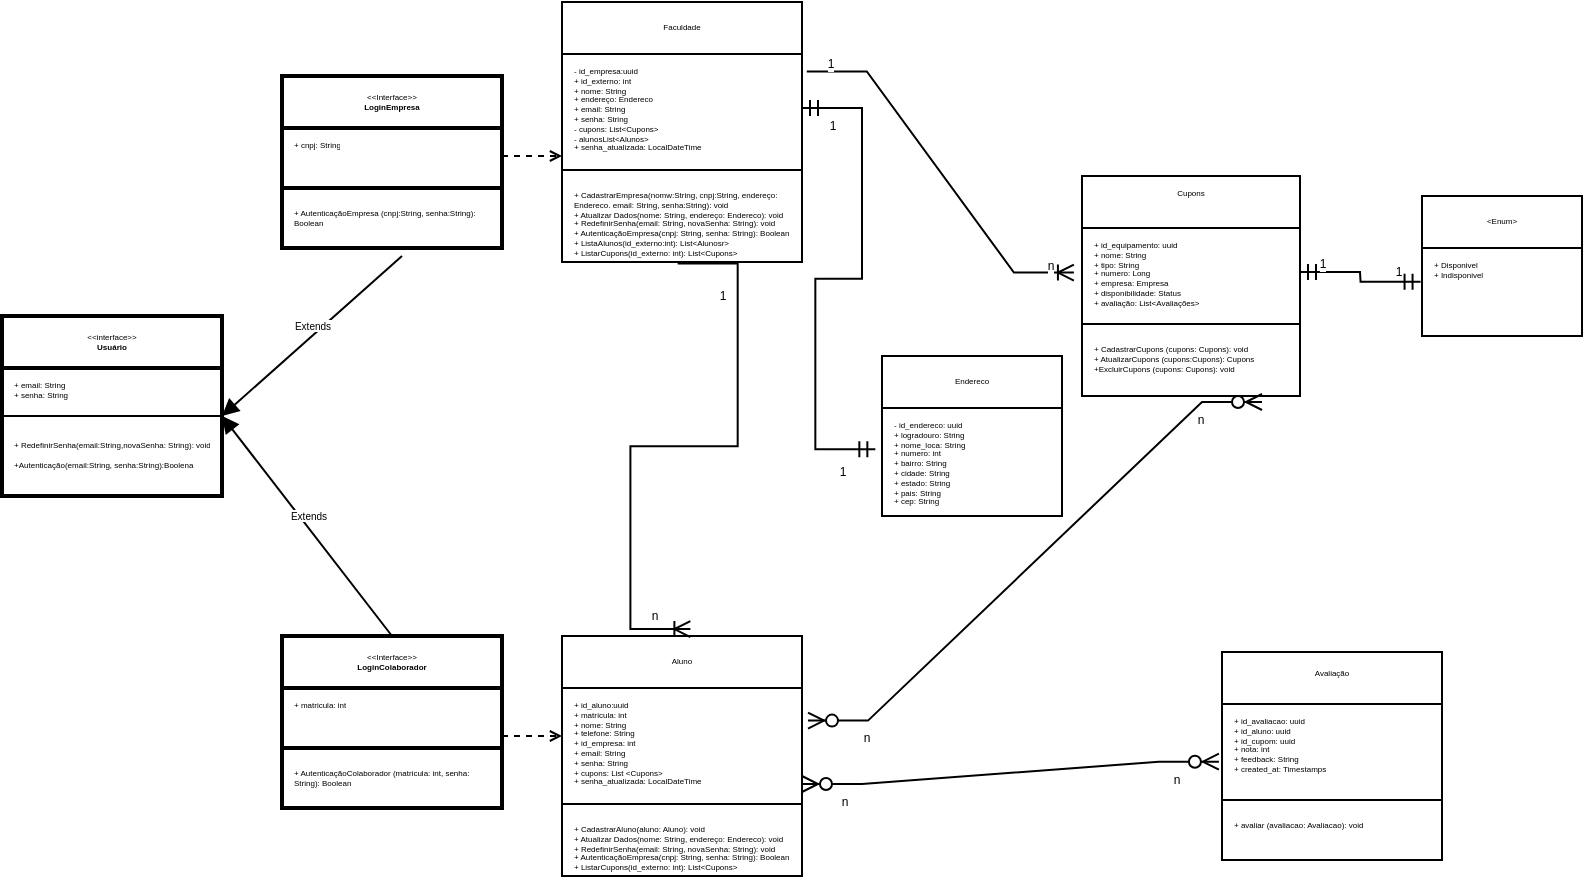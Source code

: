 <mxfile version="24.0.6" type="device">
  <diagram id="C5RBs43oDa-KdzZeNtuy" name="Page-1">
    <mxGraphModel dx="797" dy="351" grid="1" gridSize="10" guides="1" tooltips="1" connect="1" arrows="1" fold="1" page="1" pageScale="1" pageWidth="827" pageHeight="1169" math="0" shadow="0">
      <root>
        <mxCell id="WIyWlLk6GJQsqaUBKTNV-0" />
        <mxCell id="WIyWlLk6GJQsqaUBKTNV-1" parent="WIyWlLk6GJQsqaUBKTNV-0" />
        <mxCell id="FvksJj4i_no2qAITZPdL-0" value="&amp;lt;&amp;lt;interface&amp;gt;&amp;gt;&lt;div&gt;&lt;b&gt;Usuário&lt;/b&gt;&lt;/div&gt;" style="swimlane;fontStyle=0;childLayout=stackLayout;horizontal=1;startSize=26;fillColor=none;horizontalStack=0;resizeParent=1;resizeParentMax=0;resizeLast=0;collapsible=1;marginBottom=0;whiteSpace=wrap;html=1;fontSize=4;strokeWidth=2;" parent="WIyWlLk6GJQsqaUBKTNV-1" vertex="1">
          <mxGeometry x="30" y="230" width="110" height="90" as="geometry">
            <mxRectangle x="100" y="150" width="60" height="26" as="alternateBounds" />
          </mxGeometry>
        </mxCell>
        <mxCell id="FvksJj4i_no2qAITZPdL-1" value="+ email: String&lt;div&gt;+ senha: String&lt;/div&gt;" style="text;strokeColor=none;fillColor=none;align=left;verticalAlign=top;spacingLeft=4;spacingRight=4;overflow=hidden;rotatable=0;points=[[0,0.5],[1,0.5]];portConstraint=eastwest;whiteSpace=wrap;html=1;fontSize=4;" parent="FvksJj4i_no2qAITZPdL-0" vertex="1">
          <mxGeometry y="26" width="110" height="24" as="geometry" />
        </mxCell>
        <mxCell id="yKpozsiW5M5WMIvwTd8L-0" value="&lt;font style=&quot;font-size: 4px;&quot;&gt;+ RedefinirSenha(email:String,novaSenha: String): void&lt;/font&gt;&lt;div style=&quot;font-size: 4px;&quot;&gt;&lt;font style=&quot;font-size: 4px;&quot;&gt;&lt;br style=&quot;font-size: 4px;&quot;&gt;&lt;/font&gt;&lt;/div&gt;&lt;div style=&quot;font-size: 4px;&quot;&gt;&lt;font style=&quot;font-size: 4px;&quot;&gt;+Autenticação(email:String, senha:String):Boolena&lt;/font&gt;&lt;/div&gt;" style="text;strokeColor=default;fillColor=none;align=left;verticalAlign=middle;spacingLeft=4;spacingRight=4;overflow=hidden;rotatable=0;points=[[0,0.5],[1,0.5]];portConstraint=eastwest;whiteSpace=wrap;html=1;fontSize=4;" parent="FvksJj4i_no2qAITZPdL-0" vertex="1">
          <mxGeometry y="50" width="110" height="40" as="geometry" />
        </mxCell>
        <mxCell id="yKpozsiW5M5WMIvwTd8L-2" value="&amp;lt;&amp;lt;Interface&amp;gt;&amp;gt;&lt;div&gt;&lt;b&gt;LoginEmpresa&lt;/b&gt;&lt;/div&gt;" style="swimlane;fontStyle=0;align=center;verticalAlign=middle;childLayout=stackLayout;horizontal=1;startSize=26;horizontalStack=0;resizeParent=1;resizeParentMax=0;resizeLast=0;collapsible=1;marginBottom=0;whiteSpace=wrap;html=1;strokeColor=default;strokeWidth=2;fontFamily=Helvetica;fontSize=4;fontColor=default;fillColor=none;" parent="WIyWlLk6GJQsqaUBKTNV-1" vertex="1">
          <mxGeometry x="170" y="110" width="110" height="86" as="geometry" />
        </mxCell>
        <mxCell id="yKpozsiW5M5WMIvwTd8L-3" value="+ cnpj: String" style="text;strokeColor=none;fillColor=none;align=left;verticalAlign=top;spacingLeft=4;spacingRight=4;overflow=hidden;rotatable=0;points=[[0,0.5],[1,0.5]];portConstraint=eastwest;whiteSpace=wrap;html=1;fontFamily=Helvetica;fontSize=4;fontColor=default;fontStyle=0;" parent="yKpozsiW5M5WMIvwTd8L-2" vertex="1">
          <mxGeometry y="26" width="110" height="26" as="geometry" />
        </mxCell>
        <mxCell id="yKpozsiW5M5WMIvwTd8L-4" value="" style="line;strokeWidth=2;fillColor=none;align=center;verticalAlign=middle;spacingTop=-1;spacingLeft=3;spacingRight=3;rotatable=0;labelPosition=right;points=[];portConstraint=eastwest;strokeColor=default;fontFamily=Helvetica;fontSize=4;fontColor=default;fontStyle=0;" parent="yKpozsiW5M5WMIvwTd8L-2" vertex="1">
          <mxGeometry y="52" width="110" height="8" as="geometry" />
        </mxCell>
        <mxCell id="yKpozsiW5M5WMIvwTd8L-5" value="+ AutenticaçãoEmpresa (cnpj:String, senha:String): Boolean" style="text;strokeColor=none;fillColor=none;align=left;verticalAlign=top;spacingLeft=4;spacingRight=4;overflow=hidden;rotatable=0;points=[[0,0.5],[1,0.5]];portConstraint=eastwest;whiteSpace=wrap;html=1;fontFamily=Helvetica;fontSize=4;fontColor=default;fontStyle=0;" parent="yKpozsiW5M5WMIvwTd8L-2" vertex="1">
          <mxGeometry y="60" width="110" height="26" as="geometry" />
        </mxCell>
        <mxCell id="yKpozsiW5M5WMIvwTd8L-7" value="Extends" style="html=1;verticalAlign=bottom;endArrow=block;curved=0;rounded=0;fontSize=5;" parent="WIyWlLk6GJQsqaUBKTNV-1" edge="1">
          <mxGeometry width="80" relative="1" as="geometry">
            <mxPoint x="230" y="200" as="sourcePoint" />
            <mxPoint x="140" y="280" as="targetPoint" />
          </mxGeometry>
        </mxCell>
        <mxCell id="yKpozsiW5M5WMIvwTd8L-12" value="&amp;lt;&amp;lt;Interface&amp;gt;&amp;gt;&lt;div&gt;&lt;b&gt;LoginColaborador&lt;/b&gt;&lt;/div&gt;" style="swimlane;fontStyle=0;align=center;verticalAlign=middle;childLayout=stackLayout;horizontal=1;startSize=26;horizontalStack=0;resizeParent=1;resizeParentMax=0;resizeLast=0;collapsible=1;marginBottom=0;whiteSpace=wrap;html=1;strokeColor=default;strokeWidth=2;fontFamily=Helvetica;fontSize=4;fontColor=default;fillColor=none;" parent="WIyWlLk6GJQsqaUBKTNV-1" vertex="1">
          <mxGeometry x="170" y="390" width="110" height="86" as="geometry" />
        </mxCell>
        <mxCell id="yKpozsiW5M5WMIvwTd8L-13" value="+ matricula: int" style="text;strokeColor=none;fillColor=none;align=left;verticalAlign=top;spacingLeft=4;spacingRight=4;overflow=hidden;rotatable=0;points=[[0,0.5],[1,0.5]];portConstraint=eastwest;whiteSpace=wrap;html=1;fontFamily=Helvetica;fontSize=4;fontColor=default;fontStyle=0;" parent="yKpozsiW5M5WMIvwTd8L-12" vertex="1">
          <mxGeometry y="26" width="110" height="26" as="geometry" />
        </mxCell>
        <mxCell id="yKpozsiW5M5WMIvwTd8L-14" value="" style="line;strokeWidth=2;fillColor=none;align=center;verticalAlign=middle;spacingTop=-1;spacingLeft=3;spacingRight=3;rotatable=0;labelPosition=right;points=[];portConstraint=eastwest;strokeColor=default;fontFamily=Helvetica;fontSize=4;fontColor=default;fontStyle=0;" parent="yKpozsiW5M5WMIvwTd8L-12" vertex="1">
          <mxGeometry y="52" width="110" height="8" as="geometry" />
        </mxCell>
        <mxCell id="yKpozsiW5M5WMIvwTd8L-15" value="+ AutenticaçãoColaborador (matricula: int, senha: String): Boolean" style="text;strokeColor=none;fillColor=none;align=left;verticalAlign=top;spacingLeft=4;spacingRight=4;overflow=hidden;rotatable=0;points=[[0,0.5],[1,0.5]];portConstraint=eastwest;whiteSpace=wrap;html=1;fontFamily=Helvetica;fontSize=4;fontColor=default;fontStyle=0;" parent="yKpozsiW5M5WMIvwTd8L-12" vertex="1">
          <mxGeometry y="60" width="110" height="26" as="geometry" />
        </mxCell>
        <mxCell id="yKpozsiW5M5WMIvwTd8L-17" value="Extends" style="html=1;verticalAlign=bottom;endArrow=block;curved=0;rounded=0;fontSize=5;exitX=0.5;exitY=0;exitDx=0;exitDy=0;entryX=1.027;entryY=0.125;entryDx=0;entryDy=0;entryPerimeter=0;" parent="WIyWlLk6GJQsqaUBKTNV-1" source="yKpozsiW5M5WMIvwTd8L-12" edge="1">
          <mxGeometry width="80" relative="1" as="geometry">
            <mxPoint x="223.02" y="378.98" as="sourcePoint" />
            <mxPoint x="140.0" y="280" as="targetPoint" />
          </mxGeometry>
        </mxCell>
        <mxCell id="S34Lp0AM1BOrtF_JxziZ-0" value="Faculdade" style="swimlane;fontStyle=0;align=center;verticalAlign=middle;childLayout=stackLayout;horizontal=1;startSize=26;horizontalStack=0;resizeParent=1;resizeParentMax=0;resizeLast=0;collapsible=1;marginBottom=0;whiteSpace=wrap;html=1;strokeColor=default;strokeWidth=1;fontFamily=Helvetica;fontSize=4;fontColor=default;fillColor=none;" parent="WIyWlLk6GJQsqaUBKTNV-1" vertex="1">
          <mxGeometry x="310" y="73" width="120" height="130" as="geometry" />
        </mxCell>
        <mxCell id="S34Lp0AM1BOrtF_JxziZ-1" value="- id_empresa:uuid&lt;div&gt;+ id_externo: int&lt;/div&gt;&lt;div&gt;+ nome: String&lt;/div&gt;&lt;div&gt;+ endereço: Endereco&lt;/div&gt;&lt;div&gt;+ email: String&lt;/div&gt;&lt;div&gt;+ senha: String&lt;/div&gt;&lt;div&gt;- cupons: List&amp;lt;Cupons&amp;gt;&lt;/div&gt;&lt;div&gt;- alunosList&amp;lt;Alunos&amp;gt;&lt;/div&gt;&lt;div&gt;+ senha_atualizada: LocalDateTime&lt;/div&gt;" style="text;strokeColor=none;fillColor=none;align=left;verticalAlign=top;spacingLeft=4;spacingRight=4;overflow=hidden;rotatable=0;points=[[0,0.5],[1,0.5]];portConstraint=eastwest;whiteSpace=wrap;html=1;fontFamily=Helvetica;fontSize=4;fontColor=default;fontStyle=0;" parent="S34Lp0AM1BOrtF_JxziZ-0" vertex="1">
          <mxGeometry y="26" width="120" height="54" as="geometry" />
        </mxCell>
        <mxCell id="S34Lp0AM1BOrtF_JxziZ-2" value="" style="line;strokeWidth=1;fillColor=none;align=center;verticalAlign=middle;spacingTop=-1;spacingLeft=3;spacingRight=3;rotatable=0;labelPosition=right;points=[];portConstraint=eastwest;strokeColor=default;fontFamily=Helvetica;fontSize=4;fontColor=default;fontStyle=0;" parent="S34Lp0AM1BOrtF_JxziZ-0" vertex="1">
          <mxGeometry y="80" width="120" height="8" as="geometry" />
        </mxCell>
        <mxCell id="S34Lp0AM1BOrtF_JxziZ-3" value="+ CadastrarEmpresa(nomw:String, cnpj:String, endereço: Endereco. email: String, senha:String): void&lt;div&gt;+ Atualizar Dados(nome: String, endereço: Endereco): void&amp;nbsp;&lt;/div&gt;&lt;div&gt;+ RedefinirSenha(email: String, novaSenha: String): void&lt;/div&gt;&lt;div&gt;+ AutenticaçãoEmpresa(cnpj: String, senha: String): Boolean&lt;/div&gt;&lt;div&gt;+ ListaAlunos(id_externo:int): List&amp;lt;Alunosr&amp;gt;&lt;/div&gt;&lt;div&gt;+ ListarCupons(id_externo: int): List&amp;lt;Cupons&amp;gt;&lt;/div&gt;" style="text;strokeColor=none;fillColor=none;align=left;verticalAlign=top;spacingLeft=4;spacingRight=4;overflow=hidden;rotatable=0;points=[[0,0.5],[1,0.5]];portConstraint=eastwest;whiteSpace=wrap;html=1;fontFamily=Helvetica;fontSize=4;fontColor=default;fontStyle=0;" parent="S34Lp0AM1BOrtF_JxziZ-0" vertex="1">
          <mxGeometry y="88" width="120" height="42" as="geometry" />
        </mxCell>
        <mxCell id="K5k7aHJ0knSRKEM8WF4J-0" value="Aluno" style="swimlane;fontStyle=0;align=center;verticalAlign=middle;childLayout=stackLayout;horizontal=1;startSize=26;horizontalStack=0;resizeParent=1;resizeParentMax=0;resizeLast=0;collapsible=1;marginBottom=0;whiteSpace=wrap;html=1;strokeColor=default;strokeWidth=1;fontFamily=Helvetica;fontSize=4;fontColor=default;fillColor=none;" parent="WIyWlLk6GJQsqaUBKTNV-1" vertex="1">
          <mxGeometry x="310" y="390" width="120" height="120" as="geometry" />
        </mxCell>
        <mxCell id="K5k7aHJ0knSRKEM8WF4J-1" value="+ id_aluno:uuid&lt;div&gt;+ matrícula: int&lt;/div&gt;&lt;div&gt;+ nome: String&lt;/div&gt;&lt;div&gt;+ telefone: String&lt;/div&gt;&lt;div&gt;+ id_empresa: int&lt;/div&gt;&lt;div&gt;+ email: String&lt;/div&gt;&lt;div&gt;+ senha: String&lt;/div&gt;&lt;div&gt;+ cupons: List &amp;lt;Cupons&amp;gt;&lt;/div&gt;&lt;div&gt;+ senha_atualizada: LocalDateTime&lt;/div&gt;&lt;div&gt;&lt;br&gt;&lt;/div&gt;" style="text;strokeColor=none;fillColor=none;align=left;verticalAlign=top;spacingLeft=4;spacingRight=4;overflow=hidden;rotatable=0;points=[[0,0.5],[1,0.5]];portConstraint=eastwest;whiteSpace=wrap;html=1;fontFamily=Helvetica;fontSize=4;fontColor=default;fontStyle=0;" parent="K5k7aHJ0knSRKEM8WF4J-0" vertex="1">
          <mxGeometry y="26" width="120" height="54" as="geometry" />
        </mxCell>
        <mxCell id="K5k7aHJ0knSRKEM8WF4J-2" value="" style="line;strokeWidth=1;fillColor=none;align=center;verticalAlign=middle;spacingTop=-1;spacingLeft=3;spacingRight=3;rotatable=0;labelPosition=right;points=[];portConstraint=eastwest;strokeColor=default;fontFamily=Helvetica;fontSize=4;fontColor=default;fontStyle=0;" parent="K5k7aHJ0knSRKEM8WF4J-0" vertex="1">
          <mxGeometry y="80" width="120" height="8" as="geometry" />
        </mxCell>
        <mxCell id="K5k7aHJ0knSRKEM8WF4J-3" value="+ CadastrarAluno(aluno: Aluno): void&lt;div&gt;+ Atualizar Dados(nome: String, endereço: Endereco): void&amp;nbsp;&lt;/div&gt;&lt;div&gt;+ RedefinirSenha(email: String, novaSenha: String): void&lt;/div&gt;&lt;div&gt;+ AutenticaçãoEmpresa(cnpj: String, senha: String): Boolean&lt;/div&gt;&lt;div&gt;+ ListarCupons(id_externo: int): List&amp;lt;Cupons&amp;gt;&lt;/div&gt;" style="text;strokeColor=none;fillColor=none;align=left;verticalAlign=top;spacingLeft=4;spacingRight=4;overflow=hidden;rotatable=0;points=[[0,0.5],[1,0.5]];portConstraint=eastwest;whiteSpace=wrap;html=1;fontFamily=Helvetica;fontSize=4;fontColor=default;fontStyle=0;" parent="K5k7aHJ0knSRKEM8WF4J-0" vertex="1">
          <mxGeometry y="88" width="120" height="32" as="geometry" />
        </mxCell>
        <mxCell id="GGQ6fwsEuKa8pnycy1Hb-0" value="Endereco" style="swimlane;fontStyle=0;childLayout=stackLayout;horizontal=1;startSize=26;fillColor=none;horizontalStack=0;resizeParent=1;resizeParentMax=0;resizeLast=0;collapsible=1;marginBottom=0;whiteSpace=wrap;html=1;strokeColor=default;strokeWidth=1;align=center;verticalAlign=middle;fontFamily=Helvetica;fontSize=4;fontColor=default;" parent="WIyWlLk6GJQsqaUBKTNV-1" vertex="1">
          <mxGeometry x="470" y="250" width="90" height="80" as="geometry" />
        </mxCell>
        <mxCell id="GGQ6fwsEuKa8pnycy1Hb-1" value="- id_endereco: uuid&lt;div&gt;+ logradouro: String&lt;/div&gt;&lt;div&gt;+ nome_loca: String&lt;/div&gt;&lt;div&gt;+ numero: int&lt;/div&gt;&lt;div&gt;+ bairro: String&lt;/div&gt;&lt;div&gt;+ cidade: String&lt;/div&gt;&lt;div&gt;+ estado: String&lt;/div&gt;&lt;div&gt;+ pais: String&lt;/div&gt;&lt;div&gt;+ cep: String&lt;/div&gt;" style="text;strokeColor=none;fillColor=none;align=left;verticalAlign=top;spacingLeft=4;spacingRight=4;overflow=hidden;rotatable=0;points=[[0,0.5],[1,0.5]];portConstraint=eastwest;whiteSpace=wrap;html=1;fontFamily=Helvetica;fontSize=4;fontColor=default;fontStyle=0;" parent="GGQ6fwsEuKa8pnycy1Hb-0" vertex="1">
          <mxGeometry y="26" width="90" height="54" as="geometry" />
        </mxCell>
        <mxCell id="XVnDwLYDLdE-HTdhM5Gb-0" value="&lt;span style=&quot;font-weight: normal;&quot;&gt;Cupons&lt;/span&gt;" style="swimlane;fontStyle=1;align=center;verticalAlign=top;childLayout=stackLayout;horizontal=1;startSize=26;horizontalStack=0;resizeParent=1;resizeParentMax=0;resizeLast=0;collapsible=1;marginBottom=0;whiteSpace=wrap;html=1;fontSize=4;" parent="WIyWlLk6GJQsqaUBKTNV-1" vertex="1">
          <mxGeometry x="570" y="160" width="109" height="110" as="geometry" />
        </mxCell>
        <mxCell id="XVnDwLYDLdE-HTdhM5Gb-1" value="+ id_equipamento: uuid&lt;div&gt;+ nome: String&lt;/div&gt;&lt;div&gt;+ tipo: String&lt;/div&gt;&lt;div&gt;+ numero: Long&lt;/div&gt;&lt;div&gt;+ empresa: Empresa&lt;/div&gt;&lt;div&gt;+ disponibilidade: Status&amp;nbsp;&lt;/div&gt;&lt;div&gt;+ avaliação: List&amp;lt;Avaliações&amp;gt;&lt;/div&gt;&lt;div&gt;&lt;br&gt;&lt;/div&gt;" style="text;strokeColor=none;fillColor=none;align=left;verticalAlign=top;spacingLeft=4;spacingRight=4;overflow=hidden;rotatable=0;points=[[0,0.5],[1,0.5]];portConstraint=eastwest;whiteSpace=wrap;html=1;fontSize=4;" parent="XVnDwLYDLdE-HTdhM5Gb-0" vertex="1">
          <mxGeometry y="26" width="109" height="44" as="geometry" />
        </mxCell>
        <mxCell id="XVnDwLYDLdE-HTdhM5Gb-2" value="" style="line;strokeWidth=1;fillColor=none;align=left;verticalAlign=middle;spacingTop=-1;spacingLeft=3;spacingRight=3;rotatable=0;labelPosition=right;points=[];portConstraint=eastwest;strokeColor=inherit;" parent="XVnDwLYDLdE-HTdhM5Gb-0" vertex="1">
          <mxGeometry y="70" width="109" height="8" as="geometry" />
        </mxCell>
        <mxCell id="XVnDwLYDLdE-HTdhM5Gb-3" value="+ CadastrarCupons (cupons: Cupons): void&lt;div&gt;+ AtualizarCupons (cupons:Cupons): Cupons&lt;/div&gt;&lt;div&gt;+ExcluirCupons (cupons: Cupons): void&lt;/div&gt;" style="text;strokeColor=none;fillColor=none;align=left;verticalAlign=top;spacingLeft=4;spacingRight=4;overflow=hidden;rotatable=0;points=[[0,0.5],[1,0.5]];portConstraint=eastwest;whiteSpace=wrap;html=1;fontSize=4;" parent="XVnDwLYDLdE-HTdhM5Gb-0" vertex="1">
          <mxGeometry y="78" width="109" height="32" as="geometry" />
        </mxCell>
        <mxCell id="XVnDwLYDLdE-HTdhM5Gb-4" value="&amp;lt;Enum&amp;gt;" style="swimlane;fontStyle=0;childLayout=stackLayout;horizontal=1;startSize=26;fillColor=none;horizontalStack=0;resizeParent=1;resizeParentMax=0;resizeLast=0;collapsible=1;marginBottom=0;whiteSpace=wrap;html=1;fontSize=4;" parent="WIyWlLk6GJQsqaUBKTNV-1" vertex="1">
          <mxGeometry x="740" y="170" width="80" height="70" as="geometry" />
        </mxCell>
        <mxCell id="XVnDwLYDLdE-HTdhM5Gb-5" value="+ Disponivel&lt;div style=&quot;font-size: 4px;&quot;&gt;+ Indisponivel&lt;/div&gt;" style="text;strokeColor=none;fillColor=none;align=left;verticalAlign=top;spacingLeft=4;spacingRight=4;overflow=hidden;rotatable=0;points=[[0,0.5],[1,0.5]];portConstraint=eastwest;whiteSpace=wrap;html=1;fontSize=4;" parent="XVnDwLYDLdE-HTdhM5Gb-4" vertex="1">
          <mxGeometry y="26" width="80" height="44" as="geometry" />
        </mxCell>
        <mxCell id="XVnDwLYDLdE-HTdhM5Gb-8" value="Avaliação&lt;div&gt;&lt;br&gt;&lt;/div&gt;" style="swimlane;fontStyle=0;align=center;verticalAlign=middle;childLayout=stackLayout;horizontal=1;startSize=26;horizontalStack=0;resizeParent=1;resizeParentMax=0;resizeLast=0;collapsible=1;marginBottom=0;whiteSpace=wrap;html=1;strokeColor=default;fontFamily=Helvetica;fontSize=4;fontColor=default;fillColor=none;" parent="WIyWlLk6GJQsqaUBKTNV-1" vertex="1">
          <mxGeometry x="640" y="398" width="110" height="104" as="geometry" />
        </mxCell>
        <mxCell id="XVnDwLYDLdE-HTdhM5Gb-9" value="+ id_avaliacao: uuid&lt;div&gt;+ id_aluno: uuid&lt;/div&gt;&lt;div&gt;+ id_cupom: uuid&lt;/div&gt;&lt;div&gt;+ nota: int&lt;/div&gt;&lt;div&gt;+ feedback: String&lt;/div&gt;&lt;div&gt;+ created_at: Timestamps&lt;/div&gt;" style="text;strokeColor=none;fillColor=none;align=left;verticalAlign=top;spacingLeft=4;spacingRight=4;overflow=hidden;rotatable=0;points=[[0,0.5],[1,0.5]];portConstraint=eastwest;whiteSpace=wrap;html=1;fontFamily=Helvetica;fontSize=4;fontColor=default;fontStyle=0;" parent="XVnDwLYDLdE-HTdhM5Gb-8" vertex="1">
          <mxGeometry y="26" width="110" height="44" as="geometry" />
        </mxCell>
        <mxCell id="XVnDwLYDLdE-HTdhM5Gb-10" value="" style="line;strokeWidth=1;fillColor=none;align=center;verticalAlign=middle;spacingTop=-1;spacingLeft=3;spacingRight=3;rotatable=0;labelPosition=right;points=[];portConstraint=eastwest;strokeColor=default;fontFamily=Helvetica;fontSize=4;fontColor=default;fontStyle=0;" parent="XVnDwLYDLdE-HTdhM5Gb-8" vertex="1">
          <mxGeometry y="70" width="110" height="8" as="geometry" />
        </mxCell>
        <mxCell id="XVnDwLYDLdE-HTdhM5Gb-11" value="+ avaliar (avaliacao: Avaliacao): void" style="text;strokeColor=none;fillColor=none;align=left;verticalAlign=top;spacingLeft=4;spacingRight=4;overflow=hidden;rotatable=0;points=[[0,0.5],[1,0.5]];portConstraint=eastwest;whiteSpace=wrap;html=1;fontFamily=Helvetica;fontSize=4;fontColor=default;fontStyle=0;" parent="XVnDwLYDLdE-HTdhM5Gb-8" vertex="1">
          <mxGeometry y="78" width="110" height="26" as="geometry" />
        </mxCell>
        <mxCell id="OdBVhsZsT7aNZfik-Ee8-0" value="" style="endArrow=open;endSize=4;dashed=1;html=1;rounded=0;startSize=3;jumpSize=3;" edge="1" parent="WIyWlLk6GJQsqaUBKTNV-1">
          <mxGeometry width="160" relative="1" as="geometry">
            <mxPoint x="280" y="440" as="sourcePoint" />
            <mxPoint x="310" y="440" as="targetPoint" />
          </mxGeometry>
        </mxCell>
        <mxCell id="OdBVhsZsT7aNZfik-Ee8-1" value="" style="endArrow=open;endSize=4;dashed=1;html=1;rounded=0;startSize=3;jumpSize=3;" edge="1" parent="WIyWlLk6GJQsqaUBKTNV-1">
          <mxGeometry width="160" relative="1" as="geometry">
            <mxPoint x="280" y="150" as="sourcePoint" />
            <mxPoint x="310" y="150" as="targetPoint" />
          </mxGeometry>
        </mxCell>
        <mxCell id="OdBVhsZsT7aNZfik-Ee8-10" value="" style="edgeStyle=entityRelationEdgeStyle;fontSize=12;html=1;endArrow=ERmandOne;startArrow=ERmandOne;rounded=0;entryX=1;entryY=0.5;entryDx=0;entryDy=0;exitX=-0.037;exitY=0.383;exitDx=0;exitDy=0;exitPerimeter=0;" edge="1" parent="WIyWlLk6GJQsqaUBKTNV-1" source="GGQ6fwsEuKa8pnycy1Hb-1" target="S34Lp0AM1BOrtF_JxziZ-1">
          <mxGeometry width="100" height="100" relative="1" as="geometry">
            <mxPoint x="530" y="220" as="sourcePoint" />
            <mxPoint x="590" y="210" as="targetPoint" />
            <Array as="points">
              <mxPoint x="515" y="210" />
              <mxPoint x="470" y="150" />
              <mxPoint x="460" y="130" />
              <mxPoint x="470" y="126" />
              <mxPoint x="530" y="160" />
              <mxPoint x="510" y="150" />
            </Array>
          </mxGeometry>
        </mxCell>
        <mxCell id="OdBVhsZsT7aNZfik-Ee8-13" value="1" style="edgeLabel;html=1;align=center;verticalAlign=top;resizable=0;points=[];fontSize=6;" vertex="1" connectable="0" parent="OdBVhsZsT7aNZfik-Ee8-10">
          <mxGeometry x="-0.867" y="1" relative="1" as="geometry">
            <mxPoint as="offset" />
          </mxGeometry>
        </mxCell>
        <mxCell id="OdBVhsZsT7aNZfik-Ee8-14" value="1" style="edgeLabel;html=1;align=center;verticalAlign=top;resizable=0;points=[];fontSize=6;" vertex="1" connectable="0" parent="OdBVhsZsT7aNZfik-Ee8-10">
          <mxGeometry x="0.88" y="-1" relative="1" as="geometry">
            <mxPoint as="offset" />
          </mxGeometry>
        </mxCell>
        <mxCell id="OdBVhsZsT7aNZfik-Ee8-17" value="" style="edgeStyle=entityRelationEdgeStyle;fontSize=12;html=1;endArrow=ERoneToMany;rounded=0;exitX=0.482;exitY=1.017;exitDx=0;exitDy=0;exitPerimeter=0;entryX=0.535;entryY=-0.029;entryDx=0;entryDy=0;entryPerimeter=0;" edge="1" parent="WIyWlLk6GJQsqaUBKTNV-1" source="S34Lp0AM1BOrtF_JxziZ-3" target="K5k7aHJ0knSRKEM8WF4J-0">
          <mxGeometry width="100" height="100" relative="1" as="geometry">
            <mxPoint x="390" y="320" as="sourcePoint" />
            <mxPoint x="520" y="480" as="targetPoint" />
            <Array as="points">
              <mxPoint x="380" y="290" />
              <mxPoint x="410" y="330" />
              <mxPoint x="340" y="320" />
              <mxPoint x="360" y="330" />
              <mxPoint x="430" y="370" />
              <mxPoint x="413" y="306.054" />
              <mxPoint x="360" y="210" />
              <mxPoint x="367.98" y="339.044" />
              <mxPoint x="357.98" y="239.044" />
              <mxPoint x="337.98" y="229.044" />
              <mxPoint x="287.98" y="269.044" />
              <mxPoint x="412.96" y="329.044" />
              <mxPoint x="402.96" y="269.044" />
            </Array>
          </mxGeometry>
        </mxCell>
        <mxCell id="OdBVhsZsT7aNZfik-Ee8-25" value="1" style="edgeLabel;html=1;align=center;verticalAlign=top;resizable=0;points=[];fontSize=6;" vertex="1" connectable="0" parent="OdBVhsZsT7aNZfik-Ee8-17">
          <mxGeometry x="-0.728" y="-2" relative="1" as="geometry">
            <mxPoint x="-6" y="-4" as="offset" />
          </mxGeometry>
        </mxCell>
        <mxCell id="OdBVhsZsT7aNZfik-Ee8-26" value="n" style="edgeLabel;html=1;align=center;verticalAlign=bottom;resizable=0;points=[];fontSize=6;" vertex="1" connectable="0" parent="OdBVhsZsT7aNZfik-Ee8-17">
          <mxGeometry x="0.872" y="1" relative="1" as="geometry">
            <mxPoint as="offset" />
          </mxGeometry>
        </mxCell>
        <mxCell id="OdBVhsZsT7aNZfik-Ee8-27" value="" style="edgeStyle=entityRelationEdgeStyle;fontSize=12;html=1;endArrow=ERzeroToMany;endFill=1;startArrow=ERzeroToMany;rounded=0;entryX=-0.014;entryY=0.656;entryDx=0;entryDy=0;entryPerimeter=0;exitX=1.015;exitY=0.397;exitDx=0;exitDy=0;exitPerimeter=0;" edge="1" parent="WIyWlLk6GJQsqaUBKTNV-1" target="XVnDwLYDLdE-HTdhM5Gb-9">
          <mxGeometry width="100" height="100" relative="1" as="geometry">
            <mxPoint x="430.0" y="463.998" as="sourcePoint" />
            <mxPoint x="726.66" y="447.98" as="targetPoint" />
            <Array as="points">
              <mxPoint x="368.2" y="546.56" />
            </Array>
          </mxGeometry>
        </mxCell>
        <mxCell id="OdBVhsZsT7aNZfik-Ee8-28" value="n" style="edgeLabel;html=1;align=center;verticalAlign=top;resizable=0;points=[];fontSize=6;" vertex="1" connectable="0" parent="OdBVhsZsT7aNZfik-Ee8-27">
          <mxGeometry x="-0.803" y="1" relative="1" as="geometry">
            <mxPoint as="offset" />
          </mxGeometry>
        </mxCell>
        <mxCell id="OdBVhsZsT7aNZfik-Ee8-29" value="n" style="edgeLabel;html=1;align=center;verticalAlign=top;resizable=0;points=[];fontSize=6;" vertex="1" connectable="0" parent="OdBVhsZsT7aNZfik-Ee8-27">
          <mxGeometry x="0.793" y="1" relative="1" as="geometry">
            <mxPoint as="offset" />
          </mxGeometry>
        </mxCell>
        <mxCell id="OdBVhsZsT7aNZfik-Ee8-30" value="" style="edgeStyle=entityRelationEdgeStyle;fontSize=12;html=1;endArrow=ERoneToMany;rounded=0;exitX=1.02;exitY=0.161;exitDx=0;exitDy=0;exitPerimeter=0;entryX=-0.037;entryY=0.506;entryDx=0;entryDy=0;entryPerimeter=0;" edge="1" parent="WIyWlLk6GJQsqaUBKTNV-1" source="S34Lp0AM1BOrtF_JxziZ-1" target="XVnDwLYDLdE-HTdhM5Gb-1">
          <mxGeometry width="100" height="100" relative="1" as="geometry">
            <mxPoint x="500" y="170" as="sourcePoint" />
            <mxPoint x="600" y="70" as="targetPoint" />
          </mxGeometry>
        </mxCell>
        <mxCell id="OdBVhsZsT7aNZfik-Ee8-31" value="1" style="edgeLabel;html=1;align=center;verticalAlign=bottom;resizable=0;points=[];fontSize=6;" vertex="1" connectable="0" parent="OdBVhsZsT7aNZfik-Ee8-30">
          <mxGeometry x="-0.88" y="-2" relative="1" as="geometry">
            <mxPoint as="offset" />
          </mxGeometry>
        </mxCell>
        <mxCell id="OdBVhsZsT7aNZfik-Ee8-32" value="n" style="edgeLabel;html=1;align=center;verticalAlign=bottom;resizable=0;points=[];fontSize=6;" vertex="1" connectable="0" parent="OdBVhsZsT7aNZfik-Ee8-30">
          <mxGeometry x="0.865" y="-2" relative="1" as="geometry">
            <mxPoint as="offset" />
          </mxGeometry>
        </mxCell>
        <mxCell id="OdBVhsZsT7aNZfik-Ee8-33" value="" style="edgeStyle=entityRelationEdgeStyle;fontSize=12;html=1;endArrow=ERzeroToMany;endFill=1;startArrow=ERzeroToMany;rounded=0;exitX=1.025;exitY=0.302;exitDx=0;exitDy=0;exitPerimeter=0;" edge="1" parent="WIyWlLk6GJQsqaUBKTNV-1" source="K5k7aHJ0knSRKEM8WF4J-1">
          <mxGeometry width="100" height="100" relative="1" as="geometry">
            <mxPoint x="440.0" y="437.578" as="sourcePoint" />
            <mxPoint x="660" y="273" as="targetPoint" />
            <Array as="points">
              <mxPoint x="378.2" y="520.14" />
              <mxPoint x="580" y="370" />
            </Array>
          </mxGeometry>
        </mxCell>
        <mxCell id="OdBVhsZsT7aNZfik-Ee8-34" value="n" style="edgeLabel;html=1;align=center;verticalAlign=top;resizable=0;points=[];fontSize=6;" vertex="1" connectable="0" parent="OdBVhsZsT7aNZfik-Ee8-33">
          <mxGeometry x="-0.803" y="1" relative="1" as="geometry">
            <mxPoint as="offset" />
          </mxGeometry>
        </mxCell>
        <mxCell id="OdBVhsZsT7aNZfik-Ee8-35" value="n" style="edgeLabel;html=1;align=center;verticalAlign=top;resizable=0;points=[];fontSize=6;" vertex="1" connectable="0" parent="OdBVhsZsT7aNZfik-Ee8-33">
          <mxGeometry x="0.793" y="1" relative="1" as="geometry">
            <mxPoint as="offset" />
          </mxGeometry>
        </mxCell>
        <mxCell id="OdBVhsZsT7aNZfik-Ee8-37" value="" style="edgeStyle=entityRelationEdgeStyle;fontSize=12;html=1;endArrow=ERmandOne;startArrow=ERmandOne;rounded=0;entryX=-0.009;entryY=0.383;entryDx=0;entryDy=0;entryPerimeter=0;exitX=1;exitY=0.5;exitDx=0;exitDy=0;" edge="1" parent="WIyWlLk6GJQsqaUBKTNV-1" source="XVnDwLYDLdE-HTdhM5Gb-1" target="XVnDwLYDLdE-HTdhM5Gb-5">
          <mxGeometry width="100" height="100" relative="1" as="geometry">
            <mxPoint x="650" y="310" as="sourcePoint" />
            <mxPoint x="750" y="210" as="targetPoint" />
          </mxGeometry>
        </mxCell>
        <mxCell id="OdBVhsZsT7aNZfik-Ee8-38" value="1" style="edgeLabel;html=1;align=center;verticalAlign=bottom;resizable=0;points=[];fontSize=6;" vertex="1" connectable="0" parent="OdBVhsZsT7aNZfik-Ee8-37">
          <mxGeometry x="-0.655" y="-1" relative="1" as="geometry">
            <mxPoint as="offset" />
          </mxGeometry>
        </mxCell>
        <mxCell id="OdBVhsZsT7aNZfik-Ee8-39" value="1" style="edgeLabel;html=1;align=center;verticalAlign=bottom;resizable=0;points=[];fontSize=6;" vertex="1" connectable="0" parent="OdBVhsZsT7aNZfik-Ee8-37">
          <mxGeometry x="0.643" y="-1" relative="1" as="geometry">
            <mxPoint as="offset" />
          </mxGeometry>
        </mxCell>
      </root>
    </mxGraphModel>
  </diagram>
</mxfile>
